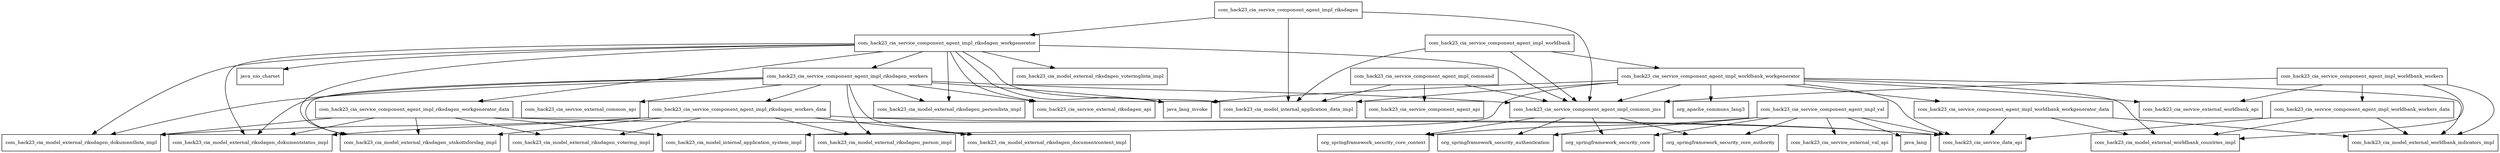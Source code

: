 digraph service_component_agent_impl_2019_7_27_SNAPSHOT_package_dependencies {
  node [shape = box, fontsize=10.0];
  com_hack23_cia_service_component_agent_impl_command -> com_hack23_cia_model_internal_application_data_impl;
  com_hack23_cia_service_component_agent_impl_command -> com_hack23_cia_service_component_agent_api;
  com_hack23_cia_service_component_agent_impl_command -> com_hack23_cia_service_component_agent_impl_common_jms;
  com_hack23_cia_service_component_agent_impl_common_jms -> org_springframework_security_authentication;
  com_hack23_cia_service_component_agent_impl_common_jms -> org_springframework_security_core;
  com_hack23_cia_service_component_agent_impl_common_jms -> org_springframework_security_core_authority;
  com_hack23_cia_service_component_agent_impl_common_jms -> org_springframework_security_core_context;
  com_hack23_cia_service_component_agent_impl_riksdagen -> com_hack23_cia_model_internal_application_data_impl;
  com_hack23_cia_service_component_agent_impl_riksdagen -> com_hack23_cia_service_component_agent_impl_common_jms;
  com_hack23_cia_service_component_agent_impl_riksdagen -> com_hack23_cia_service_component_agent_impl_riksdagen_workgenerator;
  com_hack23_cia_service_component_agent_impl_riksdagen_workers -> com_hack23_cia_model_external_riksdagen_documentcontent_impl;
  com_hack23_cia_service_component_agent_impl_riksdagen_workers -> com_hack23_cia_model_external_riksdagen_dokumentlista_impl;
  com_hack23_cia_service_component_agent_impl_riksdagen_workers -> com_hack23_cia_model_external_riksdagen_dokumentstatus_impl;
  com_hack23_cia_service_component_agent_impl_riksdagen_workers -> com_hack23_cia_model_external_riksdagen_person_impl;
  com_hack23_cia_service_component_agent_impl_riksdagen_workers -> com_hack23_cia_model_external_riksdagen_personlista_impl;
  com_hack23_cia_service_component_agent_impl_riksdagen_workers -> com_hack23_cia_model_external_riksdagen_utskottsforslag_impl;
  com_hack23_cia_service_component_agent_impl_riksdagen_workers -> com_hack23_cia_service_component_agent_impl_common_jms;
  com_hack23_cia_service_component_agent_impl_riksdagen_workers -> com_hack23_cia_service_component_agent_impl_riksdagen_workers_data;
  com_hack23_cia_service_component_agent_impl_riksdagen_workers -> com_hack23_cia_service_external_common_api;
  com_hack23_cia_service_component_agent_impl_riksdagen_workers -> com_hack23_cia_service_external_riksdagen_api;
  com_hack23_cia_service_component_agent_impl_riksdagen_workers -> java_lang_invoke;
  com_hack23_cia_service_component_agent_impl_riksdagen_workers_data -> com_hack23_cia_model_external_riksdagen_documentcontent_impl;
  com_hack23_cia_service_component_agent_impl_riksdagen_workers_data -> com_hack23_cia_model_external_riksdagen_dokumentlista_impl;
  com_hack23_cia_service_component_agent_impl_riksdagen_workers_data -> com_hack23_cia_model_external_riksdagen_dokumentstatus_impl;
  com_hack23_cia_service_component_agent_impl_riksdagen_workers_data -> com_hack23_cia_model_external_riksdagen_person_impl;
  com_hack23_cia_service_component_agent_impl_riksdagen_workers_data -> com_hack23_cia_model_external_riksdagen_utskottsforslag_impl;
  com_hack23_cia_service_component_agent_impl_riksdagen_workers_data -> com_hack23_cia_model_external_riksdagen_votering_impl;
  com_hack23_cia_service_component_agent_impl_riksdagen_workers_data -> com_hack23_cia_service_data_api;
  com_hack23_cia_service_component_agent_impl_riksdagen_workgenerator -> com_hack23_cia_model_external_riksdagen_dokumentlista_impl;
  com_hack23_cia_service_component_agent_impl_riksdagen_workgenerator -> com_hack23_cia_model_external_riksdagen_dokumentstatus_impl;
  com_hack23_cia_service_component_agent_impl_riksdagen_workgenerator -> com_hack23_cia_model_external_riksdagen_personlista_impl;
  com_hack23_cia_service_component_agent_impl_riksdagen_workgenerator -> com_hack23_cia_model_external_riksdagen_utskottsforslag_impl;
  com_hack23_cia_service_component_agent_impl_riksdagen_workgenerator -> com_hack23_cia_model_external_riksdagen_voteringlista_impl;
  com_hack23_cia_service_component_agent_impl_riksdagen_workgenerator -> com_hack23_cia_model_internal_application_data_impl;
  com_hack23_cia_service_component_agent_impl_riksdagen_workgenerator -> com_hack23_cia_service_component_agent_impl_common_jms;
  com_hack23_cia_service_component_agent_impl_riksdagen_workgenerator -> com_hack23_cia_service_component_agent_impl_riksdagen_workers;
  com_hack23_cia_service_component_agent_impl_riksdagen_workgenerator -> com_hack23_cia_service_component_agent_impl_riksdagen_workgenerator_data;
  com_hack23_cia_service_component_agent_impl_riksdagen_workgenerator -> com_hack23_cia_service_external_riksdagen_api;
  com_hack23_cia_service_component_agent_impl_riksdagen_workgenerator -> java_lang_invoke;
  com_hack23_cia_service_component_agent_impl_riksdagen_workgenerator -> java_nio_charset;
  com_hack23_cia_service_component_agent_impl_riksdagen_workgenerator_data -> com_hack23_cia_model_external_riksdagen_dokumentlista_impl;
  com_hack23_cia_service_component_agent_impl_riksdagen_workgenerator_data -> com_hack23_cia_model_external_riksdagen_dokumentstatus_impl;
  com_hack23_cia_service_component_agent_impl_riksdagen_workgenerator_data -> com_hack23_cia_model_external_riksdagen_utskottsforslag_impl;
  com_hack23_cia_service_component_agent_impl_riksdagen_workgenerator_data -> com_hack23_cia_model_external_riksdagen_votering_impl;
  com_hack23_cia_service_component_agent_impl_riksdagen_workgenerator_data -> com_hack23_cia_model_internal_application_system_impl;
  com_hack23_cia_service_component_agent_impl_riksdagen_workgenerator_data -> com_hack23_cia_service_data_api;
  com_hack23_cia_service_component_agent_impl_val -> com_hack23_cia_service_data_api;
  com_hack23_cia_service_component_agent_impl_val -> com_hack23_cia_service_external_val_api;
  com_hack23_cia_service_component_agent_impl_val -> java_lang;
  com_hack23_cia_service_component_agent_impl_val -> org_springframework_security_authentication;
  com_hack23_cia_service_component_agent_impl_val -> org_springframework_security_core;
  com_hack23_cia_service_component_agent_impl_val -> org_springframework_security_core_authority;
  com_hack23_cia_service_component_agent_impl_val -> org_springframework_security_core_context;
  com_hack23_cia_service_component_agent_impl_worldbank -> com_hack23_cia_model_internal_application_data_impl;
  com_hack23_cia_service_component_agent_impl_worldbank -> com_hack23_cia_service_component_agent_impl_common_jms;
  com_hack23_cia_service_component_agent_impl_worldbank -> com_hack23_cia_service_component_agent_impl_worldbank_workgenerator;
  com_hack23_cia_service_component_agent_impl_worldbank_workers -> com_hack23_cia_model_external_worldbank_countries_impl;
  com_hack23_cia_service_component_agent_impl_worldbank_workers -> com_hack23_cia_model_external_worldbank_indicators_impl;
  com_hack23_cia_service_component_agent_impl_worldbank_workers -> com_hack23_cia_service_component_agent_impl_common_jms;
  com_hack23_cia_service_component_agent_impl_worldbank_workers -> com_hack23_cia_service_component_agent_impl_worldbank_workers_data;
  com_hack23_cia_service_component_agent_impl_worldbank_workers -> com_hack23_cia_service_external_worldbank_api;
  com_hack23_cia_service_component_agent_impl_worldbank_workers_data -> com_hack23_cia_model_external_worldbank_countries_impl;
  com_hack23_cia_service_component_agent_impl_worldbank_workers_data -> com_hack23_cia_model_external_worldbank_indicators_impl;
  com_hack23_cia_service_component_agent_impl_worldbank_workers_data -> com_hack23_cia_service_data_api;
  com_hack23_cia_service_component_agent_impl_worldbank_workgenerator -> com_hack23_cia_model_external_worldbank_countries_impl;
  com_hack23_cia_service_component_agent_impl_worldbank_workgenerator -> com_hack23_cia_model_external_worldbank_indicators_impl;
  com_hack23_cia_service_component_agent_impl_worldbank_workgenerator -> com_hack23_cia_model_internal_application_data_impl;
  com_hack23_cia_service_component_agent_impl_worldbank_workgenerator -> com_hack23_cia_model_internal_application_system_impl;
  com_hack23_cia_service_component_agent_impl_worldbank_workgenerator -> com_hack23_cia_service_component_agent_impl_common_jms;
  com_hack23_cia_service_component_agent_impl_worldbank_workgenerator -> com_hack23_cia_service_component_agent_impl_worldbank_workgenerator_data;
  com_hack23_cia_service_component_agent_impl_worldbank_workgenerator -> com_hack23_cia_service_data_api;
  com_hack23_cia_service_component_agent_impl_worldbank_workgenerator -> com_hack23_cia_service_external_worldbank_api;
  com_hack23_cia_service_component_agent_impl_worldbank_workgenerator -> java_lang_invoke;
  com_hack23_cia_service_component_agent_impl_worldbank_workgenerator -> org_apache_commons_lang3;
  com_hack23_cia_service_component_agent_impl_worldbank_workgenerator_data -> com_hack23_cia_model_external_worldbank_countries_impl;
  com_hack23_cia_service_component_agent_impl_worldbank_workgenerator_data -> com_hack23_cia_model_external_worldbank_indicators_impl;
  com_hack23_cia_service_component_agent_impl_worldbank_workgenerator_data -> com_hack23_cia_service_data_api;
}
